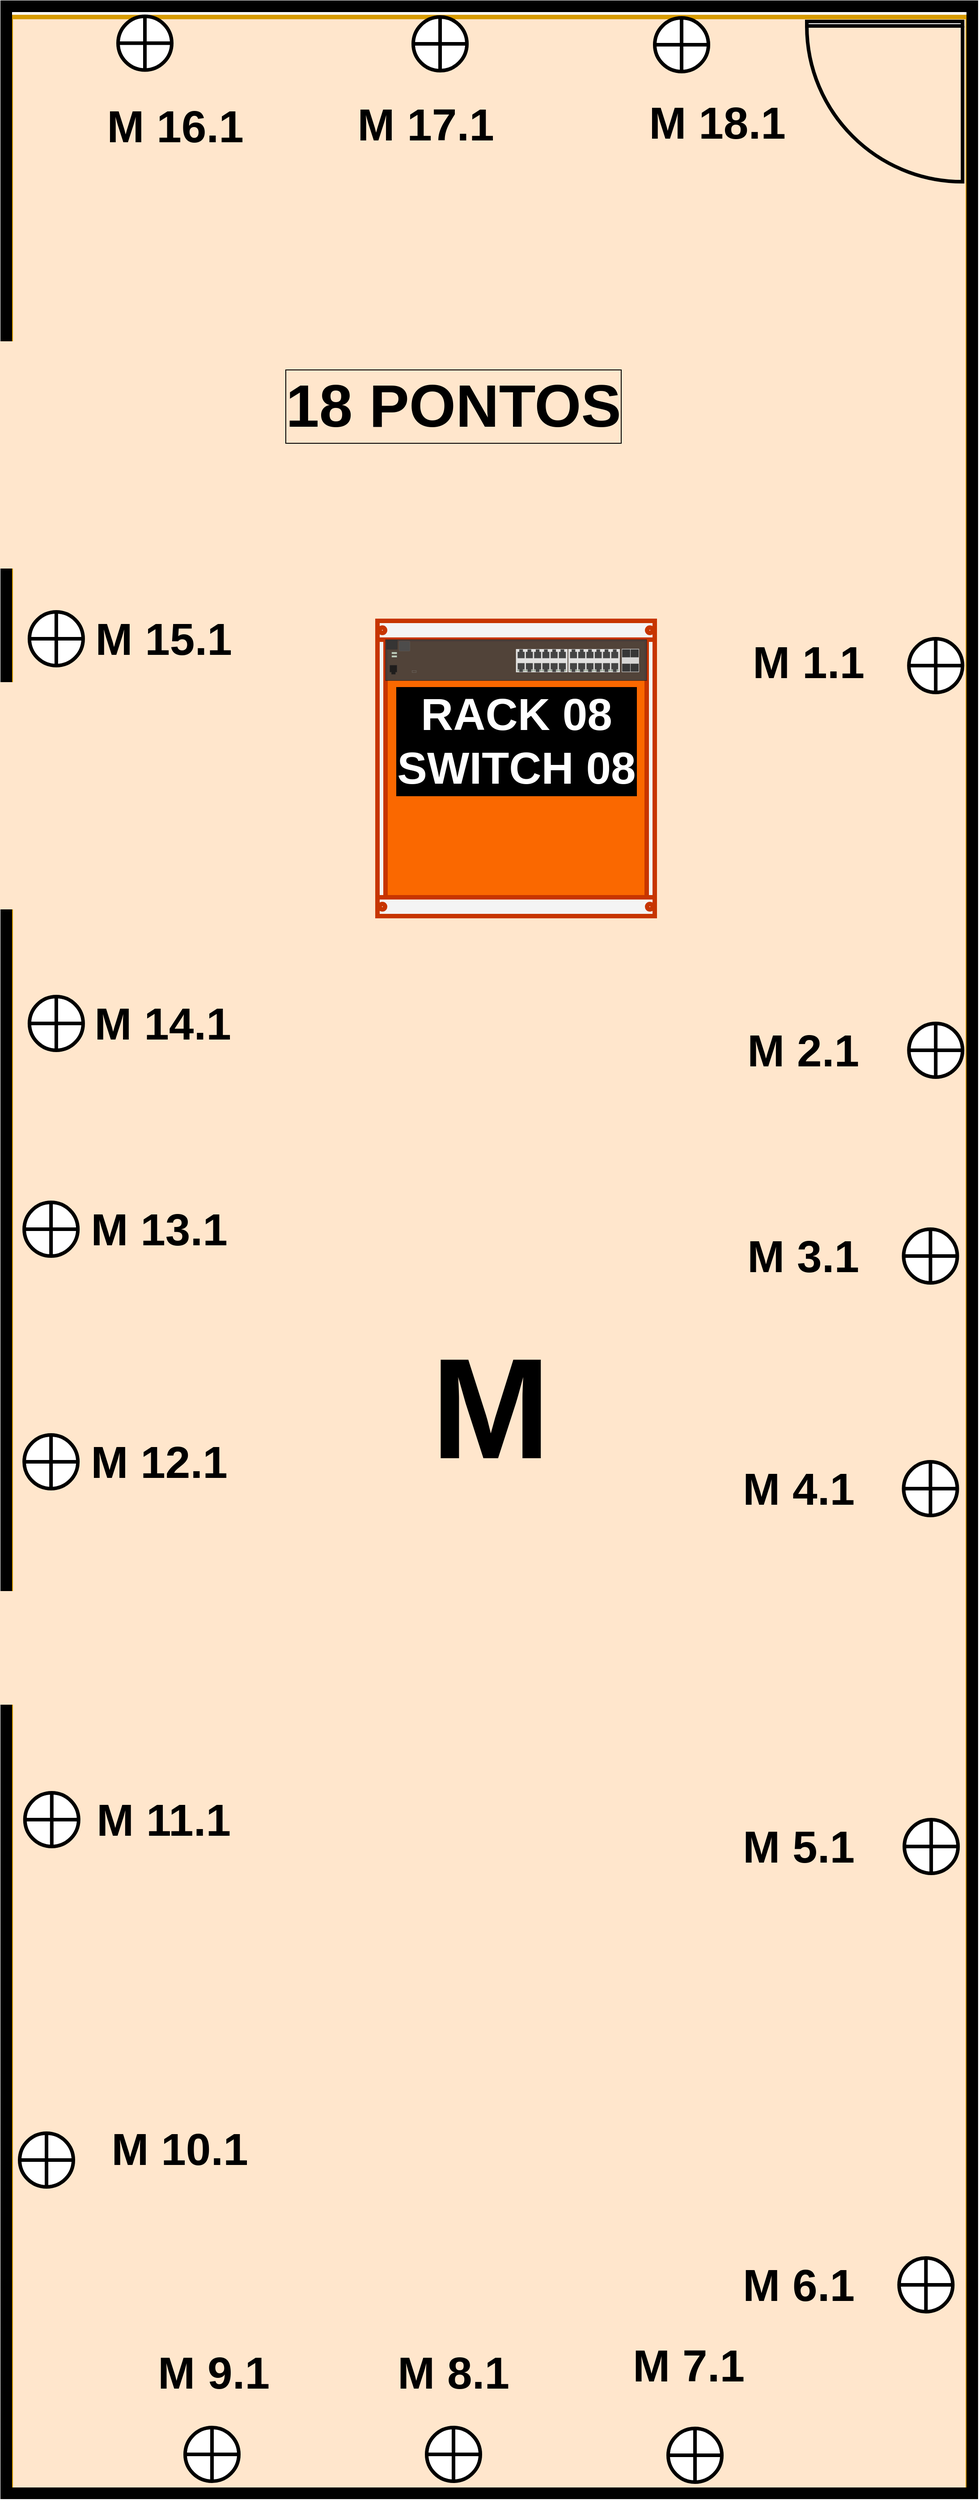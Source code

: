 <mxfile version="20.6.0" type="github">
  <diagram id="azD1422yWmR8CSrwZ9Bw" name="Página-1">
    <mxGraphModel dx="10171" dy="1833" grid="1" gridSize="10" guides="1" tooltips="1" connect="1" arrows="1" fold="1" page="1" pageScale="1" pageWidth="827" pageHeight="1169" math="0" shadow="0">
      <root>
        <mxCell id="0" />
        <mxCell id="1" parent="0" />
        <mxCell id="71u4eUDGPH7ACqHsyRGV-1" value="" style="rounded=0;whiteSpace=wrap;html=1;labelBackgroundColor=#000000;labelBorderColor=default;fontSize=39;strokeWidth=5;fillColor=#ffe6cc;strokeColor=#d79b00;" vertex="1" parent="1">
          <mxGeometry x="-6390" y="127" width="1070" height="2770" as="geometry" />
        </mxCell>
        <mxCell id="71u4eUDGPH7ACqHsyRGV-2" value="" style="verticalLabelPosition=bottom;html=1;verticalAlign=top;align=center;shape=mxgraph.floorplan.room;fillColor=#000000;strokeWidth=3;" vertex="1" parent="1">
          <mxGeometry x="-6400" y="110" width="1090" height="2790" as="geometry" />
        </mxCell>
        <mxCell id="71u4eUDGPH7ACqHsyRGV-3" value="" style="verticalLabelPosition=bottom;html=1;verticalAlign=top;align=center;shape=mxgraph.floorplan.doorRight;aspect=fixed;strokeWidth=4;" vertex="1" parent="1">
          <mxGeometry x="-5500" y="132" width="174.12" height="185" as="geometry" />
        </mxCell>
        <mxCell id="71u4eUDGPH7ACqHsyRGV-4" value="" style="shape=orEllipse;perimeter=ellipsePerimeter;whiteSpace=wrap;html=1;backgroundOutline=1;fontColor=#000000;strokeWidth=4;" vertex="1" parent="1">
          <mxGeometry x="-5670" y="128" width="60" height="60" as="geometry" />
        </mxCell>
        <mxCell id="71u4eUDGPH7ACqHsyRGV-5" value="" style="shape=orEllipse;perimeter=ellipsePerimeter;whiteSpace=wrap;html=1;backgroundOutline=1;fontColor=#000000;strokeWidth=4;" vertex="1" parent="1">
          <mxGeometry x="-5940" y="127" width="60" height="60" as="geometry" />
        </mxCell>
        <mxCell id="71u4eUDGPH7ACqHsyRGV-6" value="" style="shape=orEllipse;perimeter=ellipsePerimeter;whiteSpace=wrap;html=1;backgroundOutline=1;fontColor=#000000;strokeWidth=4;" vertex="1" parent="1">
          <mxGeometry x="-6270" y="126.25" width="60" height="60" as="geometry" />
        </mxCell>
        <mxCell id="71u4eUDGPH7ACqHsyRGV-7" value="" style="shape=orEllipse;perimeter=ellipsePerimeter;whiteSpace=wrap;html=1;backgroundOutline=1;fontColor=#000000;strokeWidth=4;" vertex="1" parent="1">
          <mxGeometry x="-5655" y="2822.5" width="60" height="60" as="geometry" />
        </mxCell>
        <mxCell id="71u4eUDGPH7ACqHsyRGV-8" value="" style="shape=orEllipse;perimeter=ellipsePerimeter;whiteSpace=wrap;html=1;backgroundOutline=1;fontColor=#000000;strokeWidth=4;" vertex="1" parent="1">
          <mxGeometry x="-5925" y="2821.5" width="60" height="60" as="geometry" />
        </mxCell>
        <mxCell id="71u4eUDGPH7ACqHsyRGV-9" value="" style="shape=orEllipse;perimeter=ellipsePerimeter;whiteSpace=wrap;html=1;backgroundOutline=1;fontColor=#000000;strokeWidth=4;" vertex="1" parent="1">
          <mxGeometry x="-6195" y="2821.5" width="60" height="60" as="geometry" />
        </mxCell>
        <mxCell id="71u4eUDGPH7ACqHsyRGV-10" value="" style="shape=orEllipse;perimeter=ellipsePerimeter;whiteSpace=wrap;html=1;backgroundOutline=1;fontColor=#000000;strokeWidth=4;" vertex="1" parent="1">
          <mxGeometry x="-5385.88" y="822" width="60" height="60" as="geometry" />
        </mxCell>
        <mxCell id="71u4eUDGPH7ACqHsyRGV-11" value="" style="shape=orEllipse;perimeter=ellipsePerimeter;whiteSpace=wrap;html=1;backgroundOutline=1;fontColor=#000000;strokeWidth=4;" vertex="1" parent="1">
          <mxGeometry x="-5385.88" y="1252" width="60" height="60" as="geometry" />
        </mxCell>
        <mxCell id="71u4eUDGPH7ACqHsyRGV-12" value="" style="shape=orEllipse;perimeter=ellipsePerimeter;whiteSpace=wrap;html=1;backgroundOutline=1;fontColor=#000000;strokeWidth=4;" vertex="1" parent="1">
          <mxGeometry x="-5391.76" y="1482" width="60" height="60" as="geometry" />
        </mxCell>
        <mxCell id="71u4eUDGPH7ACqHsyRGV-13" value="" style="shape=orEllipse;perimeter=ellipsePerimeter;whiteSpace=wrap;html=1;backgroundOutline=1;fontColor=#000000;strokeWidth=4;" vertex="1" parent="1">
          <mxGeometry x="-5391.76" y="1742" width="60" height="60" as="geometry" />
        </mxCell>
        <mxCell id="71u4eUDGPH7ACqHsyRGV-14" value="" style="shape=orEllipse;perimeter=ellipsePerimeter;whiteSpace=wrap;html=1;backgroundOutline=1;fontColor=#000000;strokeWidth=4;" vertex="1" parent="1">
          <mxGeometry x="-5390.94" y="2142" width="60" height="60" as="geometry" />
        </mxCell>
        <mxCell id="71u4eUDGPH7ACqHsyRGV-15" value="" style="shape=orEllipse;perimeter=ellipsePerimeter;whiteSpace=wrap;html=1;backgroundOutline=1;fontColor=#000000;strokeWidth=4;" vertex="1" parent="1">
          <mxGeometry x="-5396.82" y="2632" width="60" height="60" as="geometry" />
        </mxCell>
        <mxCell id="71u4eUDGPH7ACqHsyRGV-16" value="" style="shape=orEllipse;perimeter=ellipsePerimeter;whiteSpace=wrap;html=1;backgroundOutline=1;fontColor=#000000;strokeWidth=4;" vertex="1" parent="1">
          <mxGeometry x="-6369.06" y="792" width="60" height="60" as="geometry" />
        </mxCell>
        <mxCell id="71u4eUDGPH7ACqHsyRGV-17" value="" style="shape=orEllipse;perimeter=ellipsePerimeter;whiteSpace=wrap;html=1;backgroundOutline=1;fontColor=#000000;strokeWidth=4;" vertex="1" parent="1">
          <mxGeometry x="-6369.06" y="1222" width="60" height="60" as="geometry" />
        </mxCell>
        <mxCell id="71u4eUDGPH7ACqHsyRGV-18" value="" style="shape=orEllipse;perimeter=ellipsePerimeter;whiteSpace=wrap;html=1;backgroundOutline=1;fontColor=#000000;strokeWidth=4;" vertex="1" parent="1">
          <mxGeometry x="-6374.94" y="1452" width="60" height="60" as="geometry" />
        </mxCell>
        <mxCell id="71u4eUDGPH7ACqHsyRGV-19" value="" style="shape=orEllipse;perimeter=ellipsePerimeter;whiteSpace=wrap;html=1;backgroundOutline=1;fontColor=#000000;strokeWidth=4;" vertex="1" parent="1">
          <mxGeometry x="-6374.94" y="1712" width="60" height="60" as="geometry" />
        </mxCell>
        <mxCell id="71u4eUDGPH7ACqHsyRGV-20" value="" style="shape=orEllipse;perimeter=ellipsePerimeter;whiteSpace=wrap;html=1;backgroundOutline=1;fontColor=#000000;strokeWidth=4;" vertex="1" parent="1">
          <mxGeometry x="-6374.12" y="2112" width="60" height="60" as="geometry" />
        </mxCell>
        <mxCell id="71u4eUDGPH7ACqHsyRGV-21" value="" style="shape=orEllipse;perimeter=ellipsePerimeter;whiteSpace=wrap;html=1;backgroundOutline=1;fontColor=#000000;strokeWidth=4;" vertex="1" parent="1">
          <mxGeometry x="-6380" y="2492.5" width="60" height="60" as="geometry" />
        </mxCell>
        <mxCell id="71u4eUDGPH7ACqHsyRGV-22" value="" style="strokeColor=#C73500;html=1;verticalLabelPosition=bottom;labelBackgroundColor=#ffffff;verticalAlign=top;outlineConnect=0;shadow=0;dashed=0;shape=mxgraph.rackGeneral.container;fillColor2=#f4f4f4;container=1;collapsible=0;childLayout=rack;allowGaps=1;marginLeft=9;marginRight=9;marginTop=21;marginBottom=22;textColor=#666666;numDisp=off;fontSize=53;fillColor=#fa6800;gradientDirection=north;fontColor=#000000;strokeWidth=5;fontStyle=1" vertex="1" parent="1">
          <mxGeometry x="-5980" y="802" width="310" height="330" as="geometry" />
        </mxCell>
        <mxCell id="71u4eUDGPH7ACqHsyRGV-23" value="&lt;font style=&quot;font-size: 50px;&quot;&gt;RACK 08&lt;br style=&quot;font-size: 50px;&quot;&gt;SWITCH 08&lt;br style=&quot;font-size: 50px;&quot;&gt;&lt;/font&gt;" style="html=1;verticalLabelPosition=bottom;verticalAlign=top;outlineConnect=0;shadow=0;dashed=0;shape=mxgraph.rack.hpe_aruba.switches.j9776a_2530_24g_switch;labelBackgroundColor=#000000;labelBorderColor=default;fontSize=50;fillColor=#a20025;opacity=90;fontColor=#ffffff;fontStyle=1;strokeColor=#6F0000;" vertex="1" parent="71u4eUDGPH7ACqHsyRGV-22">
          <mxGeometry x="9" y="21" width="292" height="45.75" as="geometry" />
        </mxCell>
        <mxCell id="71u4eUDGPH7ACqHsyRGV-24" value="&lt;font style=&quot;font-size: 67px;&quot; color=&quot;#000000&quot;&gt;18 PONTOS&lt;/font&gt;" style="text;html=1;strokeColor=none;fillColor=none;align=center;verticalAlign=middle;whiteSpace=wrap;rounded=0;labelBackgroundColor=none;labelBorderColor=default;fontSize=67;fontColor=#FFFFFF;fontStyle=1" vertex="1" parent="1">
          <mxGeometry x="-6230" y="422" width="670" height="280" as="geometry" />
        </mxCell>
        <mxCell id="71u4eUDGPH7ACqHsyRGV-25" value="&lt;h1 style=&quot;font-size: 160px;&quot; align=&quot;center&quot;&gt;M&lt;/h1&gt;&lt;div style=&quot;text-align: center;&quot;&gt;&lt;br&gt;&lt;/div&gt;&lt;p&gt;&lt;br&gt;&lt;/p&gt;" style="text;html=1;strokeColor=none;fillColor=none;spacing=5;spacingTop=-20;whiteSpace=wrap;overflow=hidden;rounded=0;fontSize=35;" vertex="1" parent="1">
          <mxGeometry x="-5925" y="1490" width="300" height="390" as="geometry" />
        </mxCell>
        <mxCell id="71u4eUDGPH7ACqHsyRGV-26" value="&lt;span style=&quot;font-size: 50px;&quot;&gt;M 1.1&lt;/span&gt;" style="text;html=1;strokeColor=none;fillColor=none;align=center;verticalAlign=middle;whiteSpace=wrap;rounded=0;strokeWidth=8;fontSize=30;fontStyle=1" vertex="1" parent="1">
          <mxGeometry x="-5570" y="832.5" width="144.12" height="30" as="geometry" />
        </mxCell>
        <mxCell id="71u4eUDGPH7ACqHsyRGV-27" value="&lt;span style=&quot;font-size: 50px;&quot;&gt;M 2.1&lt;/span&gt;" style="text;html=1;strokeColor=none;fillColor=none;align=center;verticalAlign=middle;whiteSpace=wrap;rounded=0;strokeWidth=8;fontSize=30;fontStyle=1" vertex="1" parent="1">
          <mxGeometry x="-5575.88" y="1267" width="144.12" height="30" as="geometry" />
        </mxCell>
        <mxCell id="71u4eUDGPH7ACqHsyRGV-28" value="&lt;span style=&quot;font-size: 50px;&quot;&gt;M 3.1&lt;/span&gt;" style="text;html=1;strokeColor=none;fillColor=none;align=center;verticalAlign=middle;whiteSpace=wrap;rounded=0;strokeWidth=8;fontSize=30;fontStyle=1" vertex="1" parent="1">
          <mxGeometry x="-5575.88" y="1497" width="144.12" height="30" as="geometry" />
        </mxCell>
        <mxCell id="71u4eUDGPH7ACqHsyRGV-29" value="&lt;span style=&quot;font-size: 50px;&quot;&gt;M 4.1&lt;/span&gt;" style="text;html=1;strokeColor=none;fillColor=none;align=center;verticalAlign=middle;whiteSpace=wrap;rounded=0;strokeWidth=8;fontSize=30;fontStyle=1" vertex="1" parent="1">
          <mxGeometry x="-5580.94" y="1757" width="144.12" height="30" as="geometry" />
        </mxCell>
        <mxCell id="71u4eUDGPH7ACqHsyRGV-30" value="&lt;span style=&quot;font-size: 50px;&quot;&gt;M 5.1&lt;/span&gt;" style="text;html=1;strokeColor=none;fillColor=none;align=center;verticalAlign=middle;whiteSpace=wrap;rounded=0;strokeWidth=8;fontSize=30;fontStyle=1" vertex="1" parent="1">
          <mxGeometry x="-5580.94" y="2157" width="144.12" height="30" as="geometry" />
        </mxCell>
        <mxCell id="71u4eUDGPH7ACqHsyRGV-31" value="&lt;span style=&quot;font-size: 50px;&quot;&gt;M 6.1&lt;/span&gt;" style="text;html=1;strokeColor=none;fillColor=none;align=center;verticalAlign=middle;whiteSpace=wrap;rounded=0;strokeWidth=8;fontSize=30;fontStyle=1" vertex="1" parent="1">
          <mxGeometry x="-5580.94" y="2647" width="144.12" height="30" as="geometry" />
        </mxCell>
        <mxCell id="71u4eUDGPH7ACqHsyRGV-32" value="&lt;span style=&quot;font-size: 50px;&quot;&gt;M 7.1&lt;/span&gt;" style="text;html=1;strokeColor=none;fillColor=none;align=center;verticalAlign=middle;whiteSpace=wrap;rounded=0;strokeWidth=8;fontSize=30;fontStyle=1" vertex="1" parent="1">
          <mxGeometry x="-5704.12" y="2737" width="144.12" height="30" as="geometry" />
        </mxCell>
        <mxCell id="71u4eUDGPH7ACqHsyRGV-33" value="&lt;span style=&quot;font-size: 50px;&quot;&gt;M 8.1&lt;/span&gt;" style="text;html=1;strokeColor=none;fillColor=none;align=center;verticalAlign=middle;whiteSpace=wrap;rounded=0;strokeWidth=8;fontSize=30;fontStyle=1" vertex="1" parent="1">
          <mxGeometry x="-5967.06" y="2744.5" width="144.12" height="30.5" as="geometry" />
        </mxCell>
        <mxCell id="71u4eUDGPH7ACqHsyRGV-34" value="&lt;span style=&quot;font-size: 50px;&quot;&gt;M 9.1&lt;/span&gt;" style="text;html=1;strokeColor=none;fillColor=none;align=center;verticalAlign=middle;whiteSpace=wrap;rounded=0;strokeWidth=8;fontSize=30;fontStyle=1" vertex="1" parent="1">
          <mxGeometry x="-6235.0" y="2745" width="144.12" height="30" as="geometry" />
        </mxCell>
        <mxCell id="71u4eUDGPH7ACqHsyRGV-35" value="&lt;span style=&quot;font-size: 50px;&quot;&gt;M 10.1&lt;/span&gt;" style="text;html=1;strokeColor=none;fillColor=none;align=center;verticalAlign=middle;whiteSpace=wrap;rounded=0;strokeWidth=8;fontSize=30;fontStyle=1" vertex="1" parent="1">
          <mxGeometry x="-6290" y="2442.5" width="178.24" height="134.5" as="geometry" />
        </mxCell>
        <mxCell id="71u4eUDGPH7ACqHsyRGV-36" value="&lt;span style=&quot;font-size: 50px;&quot;&gt;M 11.1&lt;/span&gt;" style="text;html=1;strokeColor=none;fillColor=none;align=center;verticalAlign=middle;whiteSpace=wrap;rounded=0;strokeWidth=8;fontSize=30;fontStyle=1" vertex="1" parent="1">
          <mxGeometry x="-6308.24" y="2127" width="178.24" height="30" as="geometry" />
        </mxCell>
        <mxCell id="71u4eUDGPH7ACqHsyRGV-37" value="&lt;span style=&quot;font-size: 50px;&quot;&gt;M 12.1&lt;/span&gt;" style="text;html=1;strokeColor=none;fillColor=none;align=center;verticalAlign=middle;whiteSpace=wrap;rounded=0;strokeWidth=8;fontSize=30;fontStyle=1" vertex="1" parent="1">
          <mxGeometry x="-6313.24" y="1727" width="178.24" height="30" as="geometry" />
        </mxCell>
        <mxCell id="71u4eUDGPH7ACqHsyRGV-38" value="&lt;span style=&quot;font-size: 50px;&quot;&gt;M 13.1&lt;/span&gt;" style="text;html=1;strokeColor=none;fillColor=none;align=center;verticalAlign=middle;whiteSpace=wrap;rounded=0;strokeWidth=8;fontSize=30;fontStyle=1" vertex="1" parent="1">
          <mxGeometry x="-6313.24" y="1467" width="178.24" height="30" as="geometry" />
        </mxCell>
        <mxCell id="71u4eUDGPH7ACqHsyRGV-39" value="&lt;span style=&quot;font-size: 50px;&quot;&gt;M 14.1&lt;/span&gt;" style="text;html=1;strokeColor=none;fillColor=none;align=center;verticalAlign=middle;whiteSpace=wrap;rounded=0;strokeWidth=8;fontSize=30;fontStyle=1" vertex="1" parent="1">
          <mxGeometry x="-6309.06" y="1237" width="178.24" height="30" as="geometry" />
        </mxCell>
        <mxCell id="71u4eUDGPH7ACqHsyRGV-40" value="&lt;span style=&quot;font-size: 50px;&quot;&gt;M 15.1&lt;/span&gt;" style="text;html=1;strokeColor=none;fillColor=none;align=center;verticalAlign=middle;whiteSpace=wrap;rounded=0;strokeWidth=8;fontSize=30;fontStyle=1" vertex="1" parent="1">
          <mxGeometry x="-6308.24" y="807" width="178.24" height="30" as="geometry" />
        </mxCell>
        <mxCell id="71u4eUDGPH7ACqHsyRGV-41" value="&lt;span style=&quot;font-size: 50px;&quot;&gt;M 16.1&lt;/span&gt;" style="text;html=1;strokeColor=none;fillColor=none;align=center;verticalAlign=middle;whiteSpace=wrap;rounded=0;strokeWidth=8;fontSize=30;fontStyle=1" vertex="1" parent="1">
          <mxGeometry x="-6320" y="234.31" width="228.24" height="30" as="geometry" />
        </mxCell>
        <mxCell id="71u4eUDGPH7ACqHsyRGV-42" value="&lt;span style=&quot;font-size: 50px;&quot;&gt;M 17.1&lt;/span&gt;" style="text;html=1;strokeColor=none;fillColor=none;align=center;verticalAlign=middle;whiteSpace=wrap;rounded=0;strokeWidth=8;fontSize=30;fontStyle=1" vertex="1" parent="1">
          <mxGeometry x="-6030" y="231.56" width="208.24" height="30" as="geometry" />
        </mxCell>
        <mxCell id="71u4eUDGPH7ACqHsyRGV-43" value="&lt;span style=&quot;font-size: 50px;&quot;&gt;M 18.1&lt;/span&gt;" style="text;html=1;strokeColor=none;fillColor=none;align=center;verticalAlign=middle;whiteSpace=wrap;rounded=0;strokeWidth=8;fontSize=30;fontStyle=1" vertex="1" parent="1">
          <mxGeometry x="-5730" y="229.81" width="260" height="30" as="geometry" />
        </mxCell>
      </root>
    </mxGraphModel>
  </diagram>
</mxfile>
